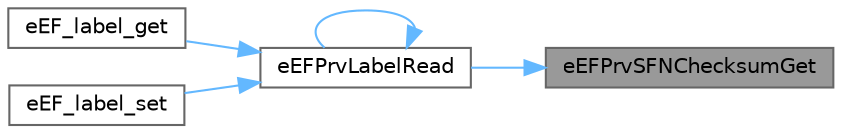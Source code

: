 digraph "eEFPrvSFNChecksumGet"
{
 // LATEX_PDF_SIZE
  bgcolor="transparent";
  edge [fontname=Helvetica,fontsize=10,labelfontname=Helvetica,labelfontsize=10];
  node [fontname=Helvetica,fontsize=10,shape=box,height=0.2,width=0.4];
  rankdir="RL";
  Node1 [id="Node000001",label="eEFPrvSFNChecksumGet",height=0.2,width=0.4,color="gray40", fillcolor="grey60", style="filled", fontcolor="black",tooltip="VFAT-LFN: Calculate checksum of an SFN entry."];
  Node1 -> Node2 [id="edge1_Node000001_Node000002",dir="back",color="steelblue1",style="solid",tooltip=" "];
  Node2 [id="Node000002",label="eEFPrvLabelRead",height=0.2,width=0.4,color="grey40", fillcolor="white", style="filled",URL="$ef__prv__dir__label_8c.html#a4354517543410445d4ac62f4492cef98",tooltip="Read an object from the directory."];
  Node2 -> Node3 [id="edge2_Node000002_Node000003",dir="back",color="steelblue1",style="solid",tooltip=" "];
  Node3 [id="Node000003",label="eEF_label_get",height=0.2,width=0.4,color="grey40", fillcolor="white", style="filled",URL="$ef__label__get_8c.html#aa7aec85efde79b200254b90d0cbb5eba",tooltip="Get Volume Label."];
  Node2 -> Node4 [id="edge3_Node000002_Node000004",dir="back",color="steelblue1",style="solid",tooltip=" "];
  Node4 [id="Node000004",label="eEF_label_set",height=0.2,width=0.4,color="grey40", fillcolor="white", style="filled",URL="$ef__label__set_8c.html#a856cac9d6edece47116c434a8ddbca24",tooltip="Set Volume Label."];
  Node2 -> Node2 [id="edge4_Node000002_Node000002",dir="back",color="steelblue1",style="solid",tooltip=" "];
}
